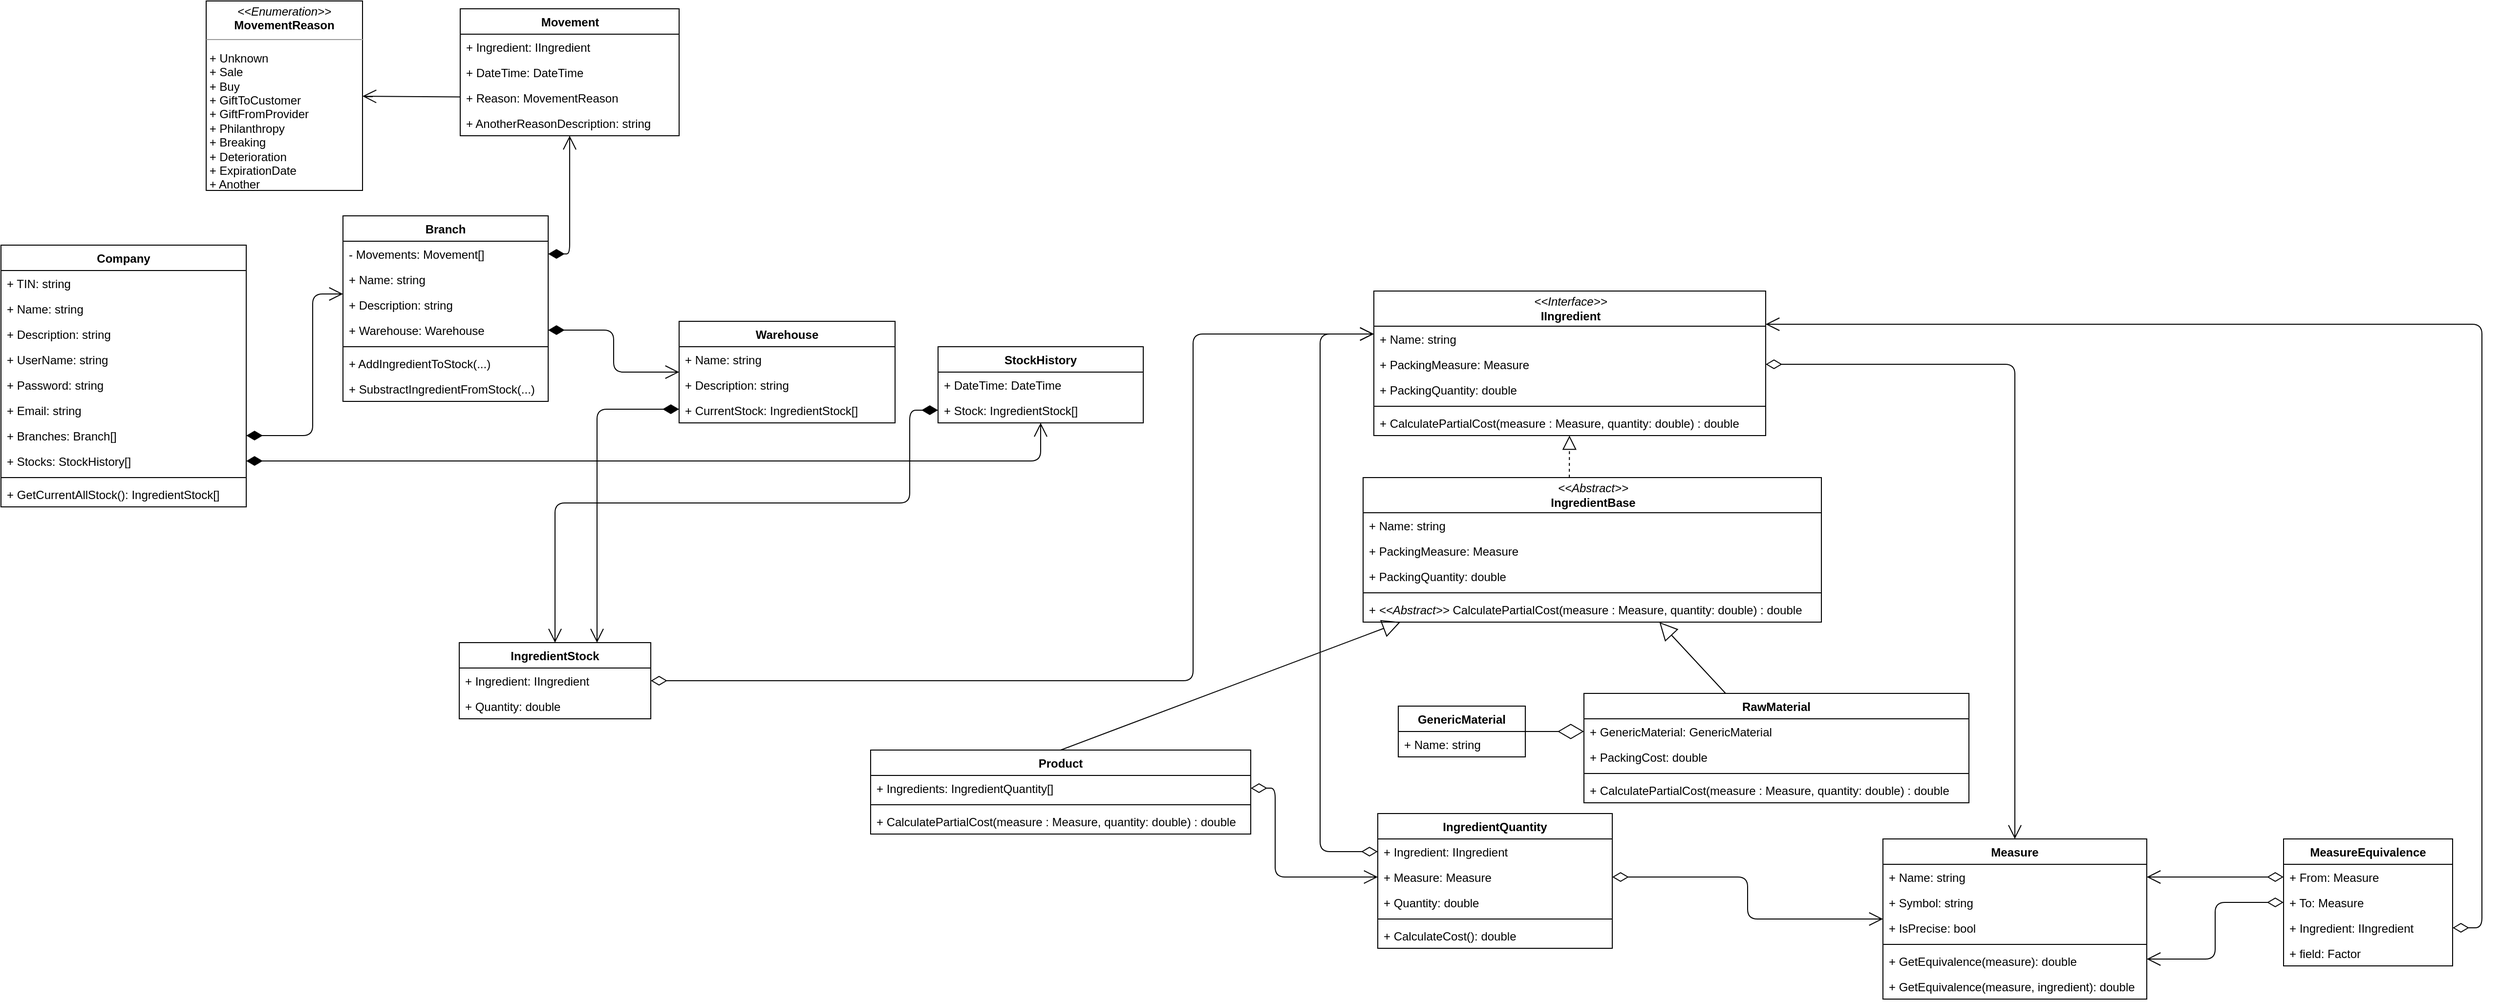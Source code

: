 <mxfile version="13.7.9" type="device" pages="2"><diagram id="3c6edbe4-1c3d-5580-fc32-0f07cc111b28" name="Classes"><mxGraphModel dx="1108" dy="544" grid="1" gridSize="10" guides="1" tooltips="1" connect="1" arrows="1" fold="1" page="1" pageScale="1" pageWidth="20000" pageHeight="20000" background="#ffffff" math="0" shadow="0"><root><mxCell id="0"/><mxCell id="1" parent="0"/><mxCell id="2" value="Product" style="swimlane;fontStyle=1;align=center;verticalAlign=top;childLayout=stackLayout;horizontal=1;startSize=26;horizontalStack=0;resizeParent=1;resizeParentMax=0;resizeLast=0;collapsible=1;marginBottom=0;swimlaneFillColor=#ffffff;glass=0;" parent="1" vertex="1"><mxGeometry x="1310" y="827" width="389" height="86" as="geometry"/></mxCell><mxCell id="72" value="+ Ingredients: IngredientQuantity[]" style="text;strokeColor=none;fillColor=none;align=left;verticalAlign=top;spacingLeft=4;spacingRight=4;overflow=hidden;rotatable=0;points=[[0,0.5],[1,0.5]];portConstraint=eastwest;" parent="2" vertex="1"><mxGeometry y="26" width="389" height="26" as="geometry"/></mxCell><mxCell id="1FqKEy60688IrBD5HlnF-192" value="" style="line;strokeWidth=1;fillColor=none;align=left;verticalAlign=middle;spacingTop=-1;spacingLeft=3;spacingRight=3;rotatable=0;labelPosition=right;points=[];portConstraint=eastwest;labelBackgroundColor=none;" vertex="1" parent="2"><mxGeometry y="52" width="389" height="8" as="geometry"/></mxCell><mxCell id="192" value="+ CalculatePartialCost(measure : Measure, quantity: double) : double" style="text;strokeColor=none;fillColor=none;align=left;verticalAlign=top;spacingLeft=4;spacingRight=4;overflow=hidden;rotatable=0;points=[[0,0.5],[1,0.5]];portConstraint=eastwest;" parent="2" vertex="1"><mxGeometry y="60" width="389" height="26" as="geometry"/></mxCell><mxCell id="6" value="RawMaterial" style="swimlane;fontStyle=1;childLayout=stackLayout;horizontal=1;startSize=26;fillColor=none;horizontalStack=0;resizeParent=1;resizeParentMax=0;resizeLast=0;collapsible=1;marginBottom=0;swimlaneFillColor=#ffffff;glass=0;" parent="1" vertex="1"><mxGeometry x="2040" y="769" width="394" height="112" as="geometry"/></mxCell><mxCell id="10" value="+ GenericMaterial: GenericMaterial" style="text;strokeColor=none;fillColor=none;align=left;verticalAlign=top;spacingLeft=4;spacingRight=4;overflow=hidden;rotatable=0;points=[[0,0.5],[1,0.5]];portConstraint=eastwest;" parent="6" vertex="1"><mxGeometry y="26" width="394" height="26" as="geometry"/></mxCell><mxCell id="A85tKGhZceaPVqO4_6o1-198" value="+ PackingCost: double" style="text;strokeColor=none;fillColor=none;align=left;verticalAlign=top;spacingLeft=4;spacingRight=4;overflow=hidden;rotatable=0;points=[[0,0.5],[1,0.5]];portConstraint=eastwest;" parent="6" vertex="1"><mxGeometry y="52" width="394" height="26" as="geometry"/></mxCell><mxCell id="A85tKGhZceaPVqO4_6o1-195" value="" style="line;strokeWidth=1;fillColor=none;align=left;verticalAlign=middle;spacingTop=-1;spacingLeft=3;spacingRight=3;rotatable=0;labelPosition=right;points=[];portConstraint=eastwest;" parent="6" vertex="1"><mxGeometry y="78" width="394" height="8" as="geometry"/></mxCell><mxCell id="191" value="+ CalculatePartialCost(measure : Measure, quantity: double) : double" style="text;strokeColor=none;fillColor=none;align=left;verticalAlign=top;spacingLeft=4;spacingRight=4;overflow=hidden;rotatable=0;points=[[0,0.5],[1,0.5]];portConstraint=eastwest;" parent="6" vertex="1"><mxGeometry y="86" width="394" height="26" as="geometry"/></mxCell><mxCell id="11" value="Measure" style="swimlane;fontStyle=1;childLayout=stackLayout;horizontal=1;startSize=26;fillColor=none;horizontalStack=0;resizeParent=1;resizeParentMax=0;resizeLast=0;collapsible=1;marginBottom=0;swimlaneFillColor=#ffffff;glass=0;" parent="1" vertex="1"><mxGeometry x="2346" y="918" width="270" height="164" as="geometry"/></mxCell><mxCell id="12" value="+ Name: string" style="text;strokeColor=none;fillColor=none;align=left;verticalAlign=top;spacingLeft=4;spacingRight=4;overflow=hidden;rotatable=0;points=[[0,0.5],[1,0.5]];portConstraint=eastwest;" parent="11" vertex="1"><mxGeometry y="26" width="270" height="26" as="geometry"/></mxCell><mxCell id="171" value="+ Symbol: string" style="text;strokeColor=none;fillColor=none;align=left;verticalAlign=top;spacingLeft=4;spacingRight=4;overflow=hidden;rotatable=0;points=[[0,0.5],[1,0.5]];portConstraint=eastwest;" parent="11" vertex="1"><mxGeometry y="52" width="270" height="26" as="geometry"/></mxCell><mxCell id="21" value="+ IsPrecise: bool" style="text;strokeColor=none;fillColor=none;align=left;verticalAlign=top;spacingLeft=4;spacingRight=4;overflow=hidden;rotatable=0;points=[[0,0.5],[1,0.5]];portConstraint=eastwest;" parent="11" vertex="1"><mxGeometry y="78" width="270" height="26" as="geometry"/></mxCell><mxCell id="183" value="" style="line;strokeWidth=1;fillColor=none;align=left;verticalAlign=middle;spacingTop=-1;spacingLeft=3;spacingRight=3;rotatable=0;labelPosition=right;points=[];portConstraint=eastwest;html=1;" parent="11" vertex="1"><mxGeometry y="104" width="270" height="8" as="geometry"/></mxCell><mxCell id="184" value="+ GetEquivalence(measure): double" style="text;strokeColor=none;fillColor=none;align=left;verticalAlign=top;spacingLeft=4;spacingRight=4;overflow=hidden;rotatable=0;points=[[0,0.5],[1,0.5]];portConstraint=eastwest;html=1;" parent="11" vertex="1"><mxGeometry y="112" width="270" height="26" as="geometry"/></mxCell><mxCell id="185" value="+ GetEquivalence(measure, ingredient): double" style="text;strokeColor=none;fillColor=none;align=left;verticalAlign=top;spacingLeft=4;spacingRight=4;overflow=hidden;rotatable=0;points=[[0,0.5],[1,0.5]];portConstraint=eastwest;html=1;" parent="11" vertex="1"><mxGeometry y="138" width="270" height="26" as="geometry"/></mxCell><mxCell id="15" value="MeasureEquivalence" style="swimlane;fontStyle=1;childLayout=stackLayout;horizontal=1;startSize=26;fillColor=none;horizontalStack=0;resizeParent=1;resizeParentMax=0;resizeLast=0;collapsible=1;marginBottom=0;swimlaneFillColor=#ffffff;glass=0;" parent="1" vertex="1"><mxGeometry x="2756" y="918" width="173" height="130" as="geometry"/></mxCell><mxCell id="16" value="+ From: Measure" style="text;strokeColor=none;fillColor=none;align=left;verticalAlign=top;spacingLeft=4;spacingRight=4;overflow=hidden;rotatable=0;points=[[0,0.5],[1,0.5]];portConstraint=eastwest;" parent="15" vertex="1"><mxGeometry y="26" width="173" height="26" as="geometry"/></mxCell><mxCell id="17" value="+ To: Measure" style="text;strokeColor=none;fillColor=none;align=left;verticalAlign=top;spacingLeft=4;spacingRight=4;overflow=hidden;rotatable=0;points=[[0,0.5],[1,0.5]];portConstraint=eastwest;" parent="15" vertex="1"><mxGeometry y="52" width="173" height="26" as="geometry"/></mxCell><mxCell id="73" value="+ Ingredient: IIngredient" style="text;strokeColor=none;fillColor=none;align=left;verticalAlign=top;spacingLeft=4;spacingRight=4;overflow=hidden;rotatable=0;points=[[0,0.5],[1,0.5]];portConstraint=eastwest;" parent="15" vertex="1"><mxGeometry y="78" width="173" height="26" as="geometry"/></mxCell><mxCell id="18" value="+ field: Factor" style="text;strokeColor=none;fillColor=none;align=left;verticalAlign=top;spacingLeft=4;spacingRight=4;overflow=hidden;rotatable=0;points=[[0,0.5],[1,0.5]];portConstraint=eastwest;" parent="15" vertex="1"><mxGeometry y="104" width="173" height="26" as="geometry"/></mxCell><mxCell id="19" value="" style="endArrow=open;html=1;endSize=12;startArrow=diamondThin;startSize=14;startFill=0;edgeStyle=orthogonalEdgeStyle;align=left;verticalAlign=bottom;entryX=1;entryY=0.5;" parent="1" source="16" target="12" edge="1"><mxGeometry x="-1" y="3" relative="1" as="geometry"><mxPoint x="1926" y="1037" as="sourcePoint"/><mxPoint x="2026" y="948" as="targetPoint"/></mxGeometry></mxCell><mxCell id="20" value="" style="endArrow=open;html=1;endSize=12;startArrow=diamondThin;startSize=14;startFill=0;edgeStyle=orthogonalEdgeStyle;align=left;verticalAlign=bottom;exitX=0;exitY=0.5;entryX=1;entryY=0.75;" parent="1" source="17" target="11" edge="1"><mxGeometry x="-1" y="3" relative="1" as="geometry"><mxPoint x="2306" y="919" as="sourcePoint"/><mxPoint x="2096" y="935" as="targetPoint"/></mxGeometry></mxCell><mxCell id="25" value="" style="endArrow=open;html=1;endSize=12;startArrow=diamondThin;startSize=14;startFill=0;edgeStyle=orthogonalEdgeStyle;align=left;verticalAlign=bottom;exitX=1;exitY=0.5;" parent="1" source="41" target="11" edge="1"><mxGeometry x="-1" y="3" relative="1" as="geometry"><mxPoint x="1726" y="947" as="sourcePoint"/><mxPoint x="2021" y="807" as="targetPoint"/></mxGeometry></mxCell><mxCell id="42" value="" style="endArrow=open;html=1;endSize=12;startArrow=diamondThin;startSize=14;startFill=0;edgeStyle=orthogonalEdgeStyle;entryX=0;entryY=0.5;" parent="1" source="72" target="48" edge="1"><mxGeometry relative="1" as="geometry"><mxPoint x="1496" y="1009" as="sourcePoint"/><mxPoint x="1656" y="1009" as="targetPoint"/><Array as="points"><mxPoint x="1724" y="866"/><mxPoint x="1724" y="957"/></Array></mxGeometry></mxCell><mxCell id="43" value="" style="resizable=0;html=1;align=left;verticalAlign=top;labelBackgroundColor=#ffffff;fontSize=10;" parent="42" connectable="0" vertex="1"><mxGeometry x="-1" relative="1" as="geometry"/></mxCell><mxCell id="44" value="" style="resizable=0;html=1;align=right;verticalAlign=top;labelBackgroundColor=#ffffff;fontSize=10;" parent="42" connectable="0" vertex="1"><mxGeometry x="1" relative="1" as="geometry"/></mxCell><mxCell id="45" value="IngredientQuantity" style="swimlane;fontStyle=1;childLayout=stackLayout;horizontal=1;startSize=26;fillColor=none;horizontalStack=0;resizeParent=1;resizeParentMax=0;resizeLast=0;collapsible=1;marginBottom=0;swimlaneFillColor=#ffffff;glass=0;" parent="1" vertex="1"><mxGeometry x="1829" y="892" width="240" height="138" as="geometry"/></mxCell><mxCell id="47" value="+ Ingredient: IIngredient" style="text;strokeColor=none;fillColor=none;align=left;verticalAlign=top;spacingLeft=4;spacingRight=4;overflow=hidden;rotatable=0;points=[[0,0.5],[1,0.5]];portConstraint=eastwest;" parent="45" vertex="1"><mxGeometry y="26" width="240" height="26" as="geometry"/></mxCell><mxCell id="48" value="+ Measure: Measure" style="text;strokeColor=none;fillColor=none;align=left;verticalAlign=top;spacingLeft=4;spacingRight=4;overflow=hidden;rotatable=0;points=[[0,0.5],[1,0.5]];portConstraint=eastwest;" parent="45" vertex="1"><mxGeometry y="52" width="240" height="26" as="geometry"/></mxCell><mxCell id="49" value="+ Quantity: double" style="text;strokeColor=none;fillColor=none;align=left;verticalAlign=top;spacingLeft=4;spacingRight=4;overflow=hidden;rotatable=0;points=[[0,0.5],[1,0.5]];portConstraint=eastwest;" parent="45" vertex="1"><mxGeometry y="78" width="240" height="26" as="geometry"/></mxCell><mxCell id="186" value="" style="line;strokeWidth=1;fillColor=none;align=left;verticalAlign=middle;spacingTop=-1;spacingLeft=3;spacingRight=3;rotatable=0;labelPosition=right;points=[];portConstraint=eastwest;html=1;" parent="45" vertex="1"><mxGeometry y="104" width="240" height="8" as="geometry"/></mxCell><mxCell id="187" value="+ CalculateCost(): double" style="text;strokeColor=none;fillColor=none;align=left;verticalAlign=top;spacingLeft=4;spacingRight=4;overflow=hidden;rotatable=0;points=[[0,0.5],[1,0.5]];portConstraint=eastwest;html=1;" parent="45" vertex="1"><mxGeometry y="112" width="240" height="26" as="geometry"/></mxCell><mxCell id="50" value="" style="endArrow=open;html=1;endSize=12;startArrow=diamondThin;startSize=14;startFill=0;edgeStyle=orthogonalEdgeStyle;align=left;verticalAlign=bottom;exitX=1;exitY=0.5;" parent="1" source="48" target="11" edge="1"><mxGeometry x="-1" y="3" relative="1" as="geometry"><mxPoint x="1646" y="1079" as="sourcePoint"/><mxPoint x="1806" y="1079" as="targetPoint"/></mxGeometry></mxCell><mxCell id="51" value="" style="endArrow=open;html=1;endSize=12;startArrow=diamondThin;startSize=14;startFill=0;edgeStyle=orthogonalEdgeStyle;align=left;verticalAlign=bottom;" parent="1" source="47" target="175" edge="1"><mxGeometry x="-1" y="3" relative="1" as="geometry"><mxPoint x="1821" y="931" as="sourcePoint"/><mxPoint x="1729" y="389" as="targetPoint"/><Array as="points"><mxPoint x="1770" y="931"/><mxPoint x="1770" y="401"/></Array></mxGeometry></mxCell><mxCell id="62" value="IngredientStock" style="swimlane;fontStyle=1;align=center;verticalAlign=top;childLayout=stackLayout;horizontal=1;startSize=26;horizontalStack=0;resizeParent=1;resizeParentMax=0;resizeLast=0;collapsible=1;marginBottom=0;swimlaneFillColor=#ffffff;glass=0;" parent="1" vertex="1"><mxGeometry x="889" y="717" width="196" height="78" as="geometry"/></mxCell><mxCell id="64" value="+ Ingredient: IIngredient" style="text;strokeColor=none;fillColor=none;align=left;verticalAlign=top;spacingLeft=4;spacingRight=4;overflow=hidden;rotatable=0;points=[[0,0.5],[1,0.5]];portConstraint=eastwest;" parent="62" vertex="1"><mxGeometry y="26" width="196" height="26" as="geometry"/></mxCell><mxCell id="65" value="+ Quantity: double" style="text;strokeColor=none;fillColor=none;align=left;verticalAlign=top;spacingLeft=4;spacingRight=4;overflow=hidden;rotatable=0;points=[[0,0.5],[1,0.5]];portConstraint=eastwest;" parent="62" vertex="1"><mxGeometry y="52" width="196" height="26" as="geometry"/></mxCell><mxCell id="70" value="" style="endArrow=open;html=1;endSize=12;startArrow=diamondThin;startSize=14;startFill=0;edgeStyle=orthogonalEdgeStyle;align=left;verticalAlign=bottom;" parent="1" source="64" target="175" edge="1"><mxGeometry x="-1" y="3" relative="1" as="geometry"><mxPoint x="1079" y="760" as="sourcePoint"/><mxPoint x="1296" y="1043" as="targetPoint"/><Array as="points"><mxPoint x="1640" y="756"/><mxPoint x="1640" y="401"/></Array></mxGeometry></mxCell><mxCell id="74" value="&lt;span style=&quot;font-weight: normal&quot;&gt;&lt;i&gt;&amp;lt;&amp;lt;Abstract&amp;gt;&amp;gt;&lt;/i&gt;&lt;/span&gt;&lt;br&gt;IngredientBase" style="swimlane;fontStyle=1;childLayout=stackLayout;horizontal=1;startSize=36;fillColor=none;horizontalStack=0;resizeParent=1;resizeParentMax=0;resizeLast=0;collapsible=1;marginBottom=0;swimlaneFillColor=#ffffff;html=1;" parent="1" vertex="1"><mxGeometry x="1814" y="548" width="469" height="148" as="geometry"/></mxCell><mxCell id="75" value="+ Name: string" style="text;strokeColor=none;fillColor=none;align=left;verticalAlign=top;spacingLeft=4;spacingRight=4;overflow=hidden;rotatable=0;points=[[0,0.5],[1,0.5]];portConstraint=eastwest;" parent="74" vertex="1"><mxGeometry y="36" width="469" height="26" as="geometry"/></mxCell><mxCell id="188" value="+ PackingMeasure: Measure" style="text;strokeColor=none;fillColor=none;align=left;verticalAlign=top;spacingLeft=4;spacingRight=4;overflow=hidden;rotatable=0;points=[[0,0.5],[1,0.5]];portConstraint=eastwest;" parent="74" vertex="1"><mxGeometry y="62" width="469" height="26" as="geometry"/></mxCell><mxCell id="189" value="+ PackingQuantity: double" style="text;strokeColor=none;fillColor=none;align=left;verticalAlign=top;spacingLeft=4;spacingRight=4;overflow=hidden;rotatable=0;points=[[0,0.5],[1,0.5]];portConstraint=eastwest;" parent="74" vertex="1"><mxGeometry y="88" width="469" height="26" as="geometry"/></mxCell><mxCell id="A85tKGhZceaPVqO4_6o1-196" value="" style="line;strokeWidth=1;fillColor=none;align=left;verticalAlign=middle;spacingTop=-1;spacingLeft=3;spacingRight=3;rotatable=0;labelPosition=right;points=[];portConstraint=eastwest;" parent="74" vertex="1"><mxGeometry y="114" width="469" height="8" as="geometry"/></mxCell><mxCell id="190" value="+ &lt;i&gt;&amp;lt;&amp;lt;Abstract&amp;gt;&amp;gt;&lt;/i&gt; CalculatePartialCost(measure : Measure, quantity: double) : double" style="text;strokeColor=none;fillColor=none;align=left;verticalAlign=top;spacingLeft=4;spacingRight=4;overflow=hidden;rotatable=0;points=[[0,0.5],[1,0.5]];portConstraint=eastwest;html=1;" parent="74" vertex="1"><mxGeometry y="122" width="469" height="26" as="geometry"/></mxCell><mxCell id="79" value="" style="endArrow=block;dashed=1;endFill=0;endSize=12;html=1;exitX=0.45;exitY=0;exitPerimeter=0;" parent="1" source="74" target="175" edge="1"><mxGeometry width="160" relative="1" as="geometry"><mxPoint x="2079" y="529" as="sourcePoint"/><mxPoint x="2239" y="529" as="targetPoint"/></mxGeometry></mxCell><mxCell id="81" value="" style="endArrow=block;endSize=16;endFill=0;html=1;" parent="1" source="6" target="74" edge="1"><mxGeometry x="1" y="792" width="160" relative="1" as="geometry"><mxPoint x="1239" y="1109" as="sourcePoint"/><mxPoint x="1399" y="1109" as="targetPoint"/><mxPoint x="630" y="312" as="offset"/></mxGeometry></mxCell><mxCell id="82" value="" style="endArrow=block;endSize=16;endFill=0;html=1;exitX=0.5;exitY=0;" parent="1" source="2" target="74" edge="1"><mxGeometry x="1" y="792" width="160" relative="1" as="geometry"><mxPoint x="1536" y="789" as="sourcePoint"/><mxPoint x="1990" y="600" as="targetPoint"/><mxPoint x="630" y="312" as="offset"/></mxGeometry></mxCell><mxCell id="84" value="" style="endArrow=open;html=1;endSize=12;startArrow=diamondThin;startSize=14;startFill=0;edgeStyle=orthogonalEdgeStyle;align=left;verticalAlign=bottom;exitX=1;exitY=0.5;" parent="1" source="73" target="175" edge="1"><mxGeometry x="-1" y="3" relative="1" as="geometry"><mxPoint x="2689" y="808" as="sourcePoint"/><mxPoint x="2681" y="269" as="targetPoint"/><Array as="points"><mxPoint x="2959" y="1009"/><mxPoint x="2959" y="391"/></Array></mxGeometry></mxCell><mxCell id="87" value="Warehouse" style="swimlane;fontStyle=1;childLayout=stackLayout;horizontal=1;startSize=26;fillColor=none;horizontalStack=0;resizeParent=1;resizeParentMax=0;resizeLast=0;collapsible=1;marginBottom=0;swimlaneFillColor=#ffffff;" parent="1" vertex="1"><mxGeometry x="1114" y="388" width="221" height="104" as="geometry"/></mxCell><mxCell id="88" value="+ Name: string" style="text;strokeColor=none;fillColor=none;align=left;verticalAlign=top;spacingLeft=4;spacingRight=4;overflow=hidden;rotatable=0;points=[[0,0.5],[1,0.5]];portConstraint=eastwest;" parent="87" vertex="1"><mxGeometry y="26" width="221" height="26" as="geometry"/></mxCell><mxCell id="97" value="+ Description: string" style="text;strokeColor=none;fillColor=none;align=left;verticalAlign=top;spacingLeft=4;spacingRight=4;overflow=hidden;rotatable=0;points=[[0,0.5],[1,0.5]];portConstraint=eastwest;" parent="87" vertex="1"><mxGeometry y="52" width="221" height="26" as="geometry"/></mxCell><mxCell id="129" value="+ CurrentStock: IngredientStock[]" style="text;strokeColor=none;fillColor=none;align=left;verticalAlign=top;spacingLeft=4;spacingRight=4;overflow=hidden;rotatable=0;points=[[0,0.5],[1,0.5]];portConstraint=eastwest;" parent="87" vertex="1"><mxGeometry y="78" width="221" height="26" as="geometry"/></mxCell><mxCell id="91" value="Company" style="swimlane;fontStyle=1;childLayout=stackLayout;horizontal=1;startSize=26;fillColor=none;horizontalStack=0;resizeParent=1;resizeParentMax=0;resizeLast=0;collapsible=1;marginBottom=0;swimlaneFillColor=#ffffff;" parent="1" vertex="1"><mxGeometry x="420" y="310" width="251" height="268" as="geometry"/></mxCell><mxCell id="92" value="+ TIN: string" style="text;strokeColor=none;fillColor=none;align=left;verticalAlign=top;spacingLeft=4;spacingRight=4;overflow=hidden;rotatable=0;points=[[0,0.5],[1,0.5]];portConstraint=eastwest;" parent="91" vertex="1"><mxGeometry y="26" width="251" height="26" as="geometry"/></mxCell><mxCell id="102" value="+ Name: string" style="text;strokeColor=none;fillColor=none;align=left;verticalAlign=top;spacingLeft=4;spacingRight=4;overflow=hidden;rotatable=0;points=[[0,0.5],[1,0.5]];portConstraint=eastwest;" parent="91" vertex="1"><mxGeometry y="52" width="251" height="26" as="geometry"/></mxCell><mxCell id="96" value="+ Description: string" style="text;strokeColor=none;fillColor=none;align=left;verticalAlign=top;spacingLeft=4;spacingRight=4;overflow=hidden;rotatable=0;points=[[0,0.5],[1,0.5]];portConstraint=eastwest;" parent="91" vertex="1"><mxGeometry y="78" width="251" height="26" as="geometry"/></mxCell><mxCell id="109" value="+ UserName: string" style="text;strokeColor=none;fillColor=none;align=left;verticalAlign=top;spacingLeft=4;spacingRight=4;overflow=hidden;rotatable=0;points=[[0,0.5],[1,0.5]];portConstraint=eastwest;" parent="91" vertex="1"><mxGeometry y="104" width="251" height="26" as="geometry"/></mxCell><mxCell id="105" value="+ Password: string" style="text;strokeColor=none;fillColor=none;align=left;verticalAlign=top;spacingLeft=4;spacingRight=4;overflow=hidden;rotatable=0;points=[[0,0.5],[1,0.5]];portConstraint=eastwest;" parent="91" vertex="1"><mxGeometry y="130" width="251" height="26" as="geometry"/></mxCell><mxCell id="103" value="+ Email: string" style="text;strokeColor=none;fillColor=none;align=left;verticalAlign=top;spacingLeft=4;spacingRight=4;overflow=hidden;rotatable=0;points=[[0,0.5],[1,0.5]];portConstraint=eastwest;" parent="91" vertex="1"><mxGeometry y="156" width="251" height="26" as="geometry"/></mxCell><mxCell id="95" value="+ Branches: Branch[]" style="text;strokeColor=none;fillColor=none;align=left;verticalAlign=top;spacingLeft=4;spacingRight=4;overflow=hidden;rotatable=0;points=[[0,0.5],[1,0.5]];portConstraint=eastwest;" parent="91" vertex="1"><mxGeometry y="182" width="251" height="26" as="geometry"/></mxCell><mxCell id="99" value="+ Stocks: StockHistory[]" style="text;strokeColor=none;fillColor=none;align=left;verticalAlign=top;spacingLeft=4;spacingRight=4;overflow=hidden;rotatable=0;points=[[0,0.5],[1,0.5]];portConstraint=eastwest;" parent="91" vertex="1"><mxGeometry y="208" width="251" height="26" as="geometry"/></mxCell><mxCell id="159" value="" style="line;strokeWidth=1;fillColor=none;align=left;verticalAlign=middle;spacingTop=-1;spacingLeft=3;spacingRight=3;rotatable=0;labelPosition=right;points=[];portConstraint=eastwest;html=1;" parent="91" vertex="1"><mxGeometry y="234" width="251" height="8" as="geometry"/></mxCell><mxCell id="157" value="+ GetCurrentAllStock(): IngredientStock[]" style="text;strokeColor=none;fillColor=none;align=left;verticalAlign=top;spacingLeft=4;spacingRight=4;overflow=hidden;rotatable=0;points=[[0,0.5],[1,0.5]];portConstraint=eastwest;" parent="91" vertex="1"><mxGeometry y="242" width="251" height="26" as="geometry"/></mxCell><mxCell id="98" value="" style="endArrow=open;html=1;endSize=12;startArrow=diamondThin;startSize=14;startFill=1;edgeStyle=orthogonalEdgeStyle;align=right;verticalAlign=middle;spacingRight=0;spacingTop=0;labelPosition=left;verticalLabelPosition=middle;" parent="1" source="153" target="87" edge="1"><mxGeometry x="-0.554" y="12" relative="1" as="geometry"><mxPoint x="1329" y="459" as="sourcePoint"/><mxPoint x="1439" y="609" as="targetPoint"/><mxPoint as="offset"/></mxGeometry></mxCell><mxCell id="100" value="" style="endArrow=open;html=1;endSize=12;startArrow=diamondThin;startSize=14;startFill=1;edgeStyle=orthogonalEdgeStyle;align=right;verticalAlign=bottom;labelPosition=left;verticalLabelPosition=middle;" parent="1" source="99" target="110" edge="1"><mxGeometry x="-0.911" y="-8" relative="1" as="geometry"><mxPoint x="1349" y="709" as="sourcePoint"/><mxPoint x="909" y="584" as="targetPoint"/><mxPoint as="offset"/></mxGeometry></mxCell><mxCell id="110" value="StockHistory" style="swimlane;fontStyle=1;childLayout=stackLayout;horizontal=1;startSize=26;fillColor=none;horizontalStack=0;resizeParent=1;resizeParentMax=0;resizeLast=0;collapsible=1;marginBottom=0;swimlaneFillColor=#ffffff;" parent="1" vertex="1"><mxGeometry x="1379" y="414" width="210" height="78" as="geometry"/></mxCell><mxCell id="85" value="+ DateTime: DateTime" style="text;strokeColor=none;fillColor=none;align=left;verticalAlign=top;spacingLeft=4;spacingRight=4;overflow=hidden;rotatable=0;points=[[0,0.5],[1,0.5]];portConstraint=eastwest;" parent="110" vertex="1"><mxGeometry y="26" width="210" height="26" as="geometry"/></mxCell><mxCell id="113" value="+ Stock: IngredientStock[]" style="text;strokeColor=none;fillColor=none;align=left;verticalAlign=top;spacingLeft=4;spacingRight=4;overflow=hidden;rotatable=0;points=[[0,0.5],[1,0.5]];portConstraint=eastwest;" parent="110" vertex="1"><mxGeometry y="52" width="210" height="26" as="geometry"/></mxCell><mxCell id="114" value="&lt;div&gt;&lt;br&gt;&lt;/div&gt;&lt;div&gt;&lt;br&gt;&lt;/div&gt;" style="endArrow=open;html=1;endSize=12;startArrow=diamondThin;startSize=14;startFill=1;edgeStyle=orthogonalEdgeStyle;align=right;verticalAlign=bottom;labelPosition=left;verticalLabelPosition=middle;exitX=0;exitY=0.5;" parent="1" source="113" target="62" edge="1"><mxGeometry x="-0.774" y="30" relative="1" as="geometry"><mxPoint x="1364" y="773.81" as="sourcePoint"/><mxPoint x="1299.095" y="821" as="targetPoint"/><Array as="points"><mxPoint x="1350" y="479"/><mxPoint x="1350" y="574"/><mxPoint x="987" y="574"/></Array><mxPoint as="offset"/></mxGeometry></mxCell><mxCell id="123" value="Branch" style="swimlane;fontStyle=1;childLayout=stackLayout;horizontal=1;startSize=26;fillColor=none;horizontalStack=0;resizeParent=1;resizeParentMax=0;resizeLast=0;collapsible=1;marginBottom=0;swimlaneFillColor=#ffffff;" parent="1" vertex="1"><mxGeometry x="770" y="280" width="210" height="190" as="geometry"/></mxCell><mxCell id="127" value="- Movements: Movement[]" style="text;strokeColor=none;fillColor=none;align=left;verticalAlign=top;spacingLeft=4;spacingRight=4;overflow=hidden;rotatable=0;points=[[0,0.5],[1,0.5]];portConstraint=eastwest;" parent="123" vertex="1"><mxGeometry y="26" width="210" height="26" as="geometry"/></mxCell><mxCell id="124" value="+ Name: string" style="text;strokeColor=none;fillColor=none;align=left;verticalAlign=top;spacingLeft=4;spacingRight=4;overflow=hidden;rotatable=0;points=[[0,0.5],[1,0.5]];portConstraint=eastwest;" parent="123" vertex="1"><mxGeometry y="52" width="210" height="26" as="geometry"/></mxCell><mxCell id="125" value="+ Description: string" style="text;strokeColor=none;fillColor=none;align=left;verticalAlign=top;spacingLeft=4;spacingRight=4;overflow=hidden;rotatable=0;points=[[0,0.5],[1,0.5]];portConstraint=eastwest;" parent="123" vertex="1"><mxGeometry y="78" width="210" height="26" as="geometry"/></mxCell><mxCell id="153" value="+ Warehouse: Warehouse" style="text;strokeColor=none;fillColor=none;align=left;verticalAlign=top;spacingLeft=4;spacingRight=4;overflow=hidden;rotatable=0;points=[[0,0.5],[1,0.5]];portConstraint=eastwest;" parent="123" vertex="1"><mxGeometry y="104" width="210" height="26" as="geometry"/></mxCell><mxCell id="161" value="" style="line;strokeWidth=1;fillColor=none;align=left;verticalAlign=middle;spacingTop=-1;spacingLeft=3;spacingRight=3;rotatable=0;labelPosition=right;points=[];portConstraint=eastwest;html=1;" parent="123" vertex="1"><mxGeometry y="130" width="210" height="8" as="geometry"/></mxCell><mxCell id="169" value="+ AddIngredientToStock(...)" style="text;strokeColor=none;fillColor=none;align=left;verticalAlign=top;spacingLeft=4;spacingRight=4;overflow=hidden;rotatable=0;points=[[0,0.5],[1,0.5]];portConstraint=eastwest;html=1;" parent="123" vertex="1"><mxGeometry y="138" width="210" height="26" as="geometry"/></mxCell><mxCell id="170" value="+ SubstractIngredientFromStock(...)" style="text;strokeColor=none;fillColor=none;align=left;verticalAlign=top;spacingLeft=4;spacingRight=4;overflow=hidden;rotatable=0;points=[[0,0.5],[1,0.5]];portConstraint=eastwest;html=1;" parent="123" vertex="1"><mxGeometry y="164" width="210" height="26" as="geometry"/></mxCell><mxCell id="128" value="" style="endArrow=open;html=1;endSize=12;startArrow=diamondThin;startSize=14;startFill=1;edgeStyle=orthogonalEdgeStyle;align=right;verticalAlign=middle;spacingRight=0;spacingTop=0;labelPosition=left;verticalLabelPosition=middle;" parent="1" source="95" target="123" edge="1"><mxGeometry x="-0.554" y="12" relative="1" as="geometry"><mxPoint x="659" y="572.286" as="sourcePoint"/><mxPoint x="759" y="535.143" as="targetPoint"/><mxPoint as="offset"/><Array as="points"><mxPoint x="739" y="505"/><mxPoint x="739" y="360"/></Array></mxGeometry></mxCell><mxCell id="130" value="" style="endArrow=open;html=1;endSize=12;startArrow=diamondThin;startSize=14;startFill=1;edgeStyle=orthogonalEdgeStyle;align=right;verticalAlign=middle;spacingRight=0;spacingTop=0;labelPosition=left;verticalLabelPosition=middle;" parent="1" source="129" target="62" edge="1"><mxGeometry x="-0.554" y="12" relative="1" as="geometry"><mxPoint x="959" y="488" as="sourcePoint"/><mxPoint x="1049" y="449" as="targetPoint"/><mxPoint as="offset"/><Array as="points"><mxPoint x="1030" y="478"/></Array></mxGeometry></mxCell><mxCell id="145" value="Movement" style="swimlane;fontStyle=1;align=center;verticalAlign=top;childLayout=stackLayout;horizontal=1;startSize=26;horizontalStack=0;resizeParent=1;resizeParentMax=0;resizeLast=0;collapsible=1;marginBottom=0;swimlaneFillColor=#ffffff;html=1;" parent="1" vertex="1"><mxGeometry x="890" y="68" width="224" height="130" as="geometry"/></mxCell><mxCell id="146" value="+ Ingredient: IIngredient" style="text;strokeColor=none;fillColor=none;align=left;verticalAlign=top;spacingLeft=4;spacingRight=4;overflow=hidden;rotatable=0;points=[[0,0.5],[1,0.5]];portConstraint=eastwest;" parent="145" vertex="1"><mxGeometry y="26" width="224" height="26" as="geometry"/></mxCell><mxCell id="149" value="+ DateTime: DateTime" style="text;strokeColor=none;fillColor=none;align=left;verticalAlign=top;spacingLeft=4;spacingRight=4;overflow=hidden;rotatable=0;points=[[0,0.5],[1,0.5]];portConstraint=eastwest;" parent="145" vertex="1"><mxGeometry y="52" width="224" height="26" as="geometry"/></mxCell><mxCell id="150" value="+ Reason: MovementReason" style="text;strokeColor=none;fillColor=none;align=left;verticalAlign=top;spacingLeft=4;spacingRight=4;overflow=hidden;rotatable=0;points=[[0,0.5],[1,0.5]];portConstraint=eastwest;" parent="145" vertex="1"><mxGeometry y="78" width="224" height="26" as="geometry"/></mxCell><mxCell id="155" value="+ AnotherReasonDescription: string" style="text;strokeColor=none;fillColor=none;align=left;verticalAlign=top;spacingLeft=4;spacingRight=4;overflow=hidden;rotatable=0;points=[[0,0.5],[1,0.5]];portConstraint=eastwest;" parent="145" vertex="1"><mxGeometry y="104" width="224" height="26" as="geometry"/></mxCell><mxCell id="151" value="&lt;p style=&quot;margin: 0px ; margin-top: 4px ; text-align: center&quot;&gt;&lt;i&gt;&amp;lt;&amp;lt;Enumeration&amp;gt;&amp;gt;&lt;/i&gt;&lt;br&gt;&lt;b&gt;MovementReason&lt;/b&gt;&lt;/p&gt;&lt;hr size=&quot;1&quot;&gt;&lt;p&gt;&amp;nbsp;+ Unknown&lt;br&gt;&lt;span&gt;&amp;nbsp;+ Sale&lt;br&gt;&lt;/span&gt;&lt;span&gt;&amp;nbsp;+ Buy&lt;br&gt;&lt;/span&gt;&lt;span&gt;&amp;nbsp;+ GiftToCustomer&lt;br&gt;&lt;/span&gt;&lt;span&gt;&amp;nbsp;+ GiftFromProvider&lt;br&gt;&lt;/span&gt;&lt;span&gt;&amp;nbsp;+ Philanthropy&lt;br&gt;&lt;/span&gt;&lt;span&gt;&amp;nbsp;+ Breaking&lt;br&gt;&lt;/span&gt;&lt;span&gt;&amp;nbsp;+ Deterioration&lt;br&gt;&lt;/span&gt;&lt;span&gt;&amp;nbsp;+ ExpirationDate&lt;br&gt;&lt;/span&gt;&lt;span&gt;&amp;nbsp;+ Another&lt;/span&gt;&lt;/p&gt;" style="verticalAlign=top;align=left;overflow=fill;fontSize=12;fontFamily=Helvetica;html=1;" parent="1" vertex="1"><mxGeometry x="630" y="60" width="160" height="194" as="geometry"/></mxCell><mxCell id="152" value="" style="endArrow=open;endFill=1;endSize=12;html=1;align=left;" parent="1" source="150" target="151" edge="1"><mxGeometry width="160" relative="1" as="geometry"><mxPoint x="960" y="220" as="sourcePoint"/><mxPoint x="1014" y="310" as="targetPoint"/></mxGeometry></mxCell><mxCell id="154" value="" style="endArrow=open;html=1;endSize=12;startArrow=diamondThin;startSize=14;startFill=1;edgeStyle=orthogonalEdgeStyle;align=right;verticalAlign=middle;spacingRight=0;spacingTop=0;labelPosition=left;verticalLabelPosition=middle;" parent="1" source="127" target="145" edge="1"><mxGeometry x="-0.554" y="12" relative="1" as="geometry"><mxPoint x="959" y="513.667" as="sourcePoint"/><mxPoint x="1049" y="448.667" as="targetPoint"/><mxPoint as="offset"/></mxGeometry></mxCell><mxCell id="175" value="&lt;span style=&quot;font-weight: normal&quot;&gt;&lt;i&gt;&amp;lt;&amp;lt;Interface&amp;gt;&amp;gt;&lt;/i&gt;&lt;/span&gt;&lt;br&gt;IIngredient" style="swimlane;fontStyle=1;childLayout=stackLayout;horizontal=1;startSize=36;fillColor=none;horizontalStack=0;resizeParent=1;resizeParentMax=0;resizeLast=0;collapsible=1;marginBottom=0;swimlaneFillColor=#ffffff;html=1;" parent="1" vertex="1"><mxGeometry x="1825" y="357" width="401" height="148" as="geometry"/></mxCell><mxCell id="176" value="+ Name: string" style="text;strokeColor=none;fillColor=none;align=left;verticalAlign=top;spacingLeft=4;spacingRight=4;overflow=hidden;rotatable=0;points=[[0,0.5],[1,0.5]];portConstraint=eastwest;" parent="175" vertex="1"><mxGeometry y="36" width="401" height="26" as="geometry"/></mxCell><mxCell id="41" value="+ PackingMeasure: Measure" style="text;strokeColor=none;fillColor=none;align=left;verticalAlign=top;spacingLeft=4;spacingRight=4;overflow=hidden;rotatable=0;points=[[0,0.5],[1,0.5]];portConstraint=eastwest;" parent="175" vertex="1"><mxGeometry y="62" width="401" height="26" as="geometry"/></mxCell><mxCell id="35" value="+ PackingQuantity: double" style="text;strokeColor=none;fillColor=none;align=left;verticalAlign=top;spacingLeft=4;spacingRight=4;overflow=hidden;rotatable=0;points=[[0,0.5],[1,0.5]];portConstraint=eastwest;" parent="175" vertex="1"><mxGeometry y="88" width="401" height="26" as="geometry"/></mxCell><mxCell id="A85tKGhZceaPVqO4_6o1-197" value="" style="line;strokeWidth=1;fillColor=none;align=left;verticalAlign=middle;spacingTop=-1;spacingLeft=3;spacingRight=3;rotatable=0;labelPosition=right;points=[];portConstraint=eastwest;" parent="175" vertex="1"><mxGeometry y="114" width="401" height="8" as="geometry"/></mxCell><mxCell id="180" value="+ CalculatePartialCost(measure : Measure, quantity: double) : double" style="text;strokeColor=none;fillColor=none;align=left;verticalAlign=top;spacingLeft=4;spacingRight=4;overflow=hidden;rotatable=0;points=[[0,0.5],[1,0.5]];portConstraint=eastwest;" parent="175" vertex="1"><mxGeometry y="122" width="401" height="26" as="geometry"/></mxCell><mxCell id="A85tKGhZceaPVqO4_6o1-199" value="" style="endArrow=diamondThin;endFill=0;endSize=24;html=1;" parent="1" source="A85tKGhZceaPVqO4_6o1-192" target="10" edge="1"><mxGeometry width="160" relative="1" as="geometry"><mxPoint x="1870" y="850" as="sourcePoint"/><mxPoint x="2030" y="850" as="targetPoint"/></mxGeometry></mxCell><mxCell id="A85tKGhZceaPVqO4_6o1-192" value="GenericMaterial" style="swimlane;fontStyle=1;childLayout=stackLayout;horizontal=1;startSize=26;fillColor=none;horizontalStack=0;resizeParent=1;resizeParentMax=0;resizeLast=0;collapsible=1;marginBottom=0;swimlaneFillColor=#ffffff;glass=0;" parent="1" vertex="1"><mxGeometry x="1850" y="782" width="130" height="52" as="geometry"/></mxCell><mxCell id="A85tKGhZceaPVqO4_6o1-193" value="+ Name: string" style="text;strokeColor=none;fillColor=none;align=left;verticalAlign=top;spacingLeft=4;spacingRight=4;overflow=hidden;rotatable=0;points=[[0,0.5],[1,0.5]];portConstraint=eastwest;" parent="A85tKGhZceaPVqO4_6o1-192" vertex="1"><mxGeometry y="26" width="130" height="26" as="geometry"/></mxCell></root></mxGraphModel></diagram><diagram id="-cu-e3nG_AUsyNx70ab5" name="Mockups"><mxGraphModel dx="868" dy="544" grid="1" gridSize="10" guides="1" tooltips="1" connect="1" arrows="1" fold="1" page="1" pageScale="1" pageWidth="827" pageHeight="1169" math="0" shadow="0"><root><mxCell id="f6WC-epNbG8klxQAKjOV-0"/><mxCell id="f6WC-epNbG8klxQAKjOV-1" parent="f6WC-epNbG8klxQAKjOV-0"/><mxCell id="CgJ_t6VcJf5eAEbNbyKj-5" value="" style="strokeWidth=1;shadow=0;dashed=0;align=center;html=1;shape=mxgraph.mockup.containers.browserWindow;rSize=0;strokeColor=#666666;strokeColor2=#008cff;strokeColor3=#c4c4c4;mainText=,;recursiveResize=0;fillColor=#ffffff;" vertex="1" parent="f6WC-epNbG8klxQAKjOV-1"><mxGeometry x="580" y="20" width="661" height="356" as="geometry"/></mxCell><mxCell id="_QWGowAGtAiCB_7qinfY-13" value="" style="rounded=1;fillColor=#F1F2F4;strokeColor=none;html=1;fontColor=#596780;align=left;fontSize=12;spacingLeft=10;labelBackgroundColor=none;sketch=0;" vertex="1" parent="CgJ_t6VcJf5eAEbNbyKj-5"><mxGeometry x="400" y="156" width="76" height="28" as="geometry"/></mxCell><mxCell id="_QWGowAGtAiCB_7qinfY-14" value="" style="shape=triangle;direction=south;fillColor=#596780;strokeColor=none;html=1" vertex="1" parent="_QWGowAGtAiCB_7qinfY-13"><mxGeometry x="1" y="0.5" width="12" height="6" relative="1" as="geometry"><mxPoint x="-20" y="-3" as="offset"/></mxGeometry></mxCell><mxCell id="_QWGowAGtAiCB_7qinfY-31" value="" style="rounded=1;fillColor=#F1F2F4;strokeColor=none;html=1;fontColor=#596780;align=left;fontSize=12;spacingLeft=10;labelBackgroundColor=none;sketch=0;" vertex="1" parent="CgJ_t6VcJf5eAEbNbyKj-5"><mxGeometry x="400" y="191" width="76" height="28" as="geometry"/></mxCell><mxCell id="_QWGowAGtAiCB_7qinfY-32" value="" style="shape=triangle;direction=south;fillColor=#596780;strokeColor=none;html=1" vertex="1" parent="_QWGowAGtAiCB_7qinfY-31"><mxGeometry x="1" y="0.5" width="12" height="6" relative="1" as="geometry"><mxPoint x="-20" y="-3" as="offset"/></mxGeometry></mxCell><mxCell id="_QWGowAGtAiCB_7qinfY-33" value="" style="rounded=1;fillColor=#F1F2F4;strokeColor=none;html=1;fontColor=#596780;align=left;fontSize=12;spacingLeft=10;labelBackgroundColor=none;sketch=0;" vertex="1" parent="CgJ_t6VcJf5eAEbNbyKj-5"><mxGeometry x="400" y="227" width="77" height="28" as="geometry"/></mxCell><mxCell id="_QWGowAGtAiCB_7qinfY-34" value="" style="shape=triangle;direction=south;fillColor=#596780;strokeColor=none;html=1" vertex="1" parent="_QWGowAGtAiCB_7qinfY-33"><mxGeometry x="1" y="0.5" width="12" height="6" relative="1" as="geometry"><mxPoint x="-20" y="-3" as="offset"/></mxGeometry></mxCell><mxCell id="_QWGowAGtAiCB_7qinfY-35" value="" style="rounded=1;fillColor=#F1F2F4;strokeColor=none;html=1;fontColor=#596780;align=left;fontSize=12;spacingLeft=10;labelBackgroundColor=none;sketch=0;" vertex="1" parent="CgJ_t6VcJf5eAEbNbyKj-5"><mxGeometry x="400" y="260" width="75" height="28" as="geometry"/></mxCell><mxCell id="_QWGowAGtAiCB_7qinfY-36" value="" style="shape=triangle;direction=south;fillColor=#596780;strokeColor=none;html=1" vertex="1" parent="_QWGowAGtAiCB_7qinfY-35"><mxGeometry x="1" y="0.5" width="12" height="6" relative="1" as="geometry"><mxPoint x="-20" y="-3" as="offset"/></mxGeometry></mxCell><mxCell id="_QWGowAGtAiCB_7qinfY-9" value="" style="rounded=1;fillColor=#F1F2F4;strokeColor=none;html=1;fontColor=#596780;align=left;fontSize=12;spacingLeft=10;labelBackgroundColor=none;sketch=0;" vertex="1" parent="CgJ_t6VcJf5eAEbNbyKj-5"><mxGeometry x="90" y="227" width="90" height="28" as="geometry"/></mxCell><mxCell id="_QWGowAGtAiCB_7qinfY-10" value="" style="shape=triangle;direction=south;fillColor=#596780;strokeColor=none;html=1" vertex="1" parent="_QWGowAGtAiCB_7qinfY-9"><mxGeometry x="1" y="0.5" width="12" height="6" relative="1" as="geometry"><mxPoint x="-20" y="-3" as="offset"/></mxGeometry></mxCell><mxCell id="_QWGowAGtAiCB_7qinfY-5" value="" style="rounded=1;fillColor=#F1F2F4;strokeColor=none;html=1;fontColor=#596780;align=left;fontSize=12;spacingLeft=10;labelBackgroundColor=none;sketch=0;" vertex="1" parent="CgJ_t6VcJf5eAEbNbyKj-5"><mxGeometry x="90" y="156" width="90" height="28" as="geometry"/></mxCell><mxCell id="_QWGowAGtAiCB_7qinfY-6" value="" style="shape=triangle;direction=south;fillColor=#596780;strokeColor=none;html=1" vertex="1" parent="_QWGowAGtAiCB_7qinfY-5"><mxGeometry x="1" y="0.5" width="12" height="6" relative="1" as="geometry"><mxPoint x="-20" y="-3" as="offset"/></mxGeometry></mxCell><mxCell id="_QWGowAGtAiCB_7qinfY-7" value="" style="rounded=1;fillColor=#F1F2F4;strokeColor=none;html=1;fontColor=#596780;align=left;fontSize=12;spacingLeft=10;labelBackgroundColor=none;sketch=0;" vertex="1" parent="CgJ_t6VcJf5eAEbNbyKj-5"><mxGeometry x="90" y="191" width="90" height="28" as="geometry"/></mxCell><mxCell id="_QWGowAGtAiCB_7qinfY-8" value="" style="shape=triangle;direction=south;fillColor=#596780;strokeColor=none;html=1" vertex="1" parent="_QWGowAGtAiCB_7qinfY-7"><mxGeometry x="1" y="0.5" width="12" height="6" relative="1" as="geometry"><mxPoint x="-20" y="-3" as="offset"/></mxGeometry></mxCell><mxCell id="_QWGowAGtAiCB_7qinfY-11" value="" style="rounded=1;fillColor=#F1F2F4;strokeColor=none;html=1;fontColor=#596780;align=left;fontSize=12;spacingLeft=10;labelBackgroundColor=none;sketch=0;" vertex="1" parent="CgJ_t6VcJf5eAEbNbyKj-5"><mxGeometry x="90" y="260" width="90" height="28" as="geometry"/></mxCell><mxCell id="_QWGowAGtAiCB_7qinfY-12" value="" style="shape=triangle;direction=south;fillColor=#596780;strokeColor=none;html=1" vertex="1" parent="_QWGowAGtAiCB_7qinfY-11"><mxGeometry x="1" y="0.5" width="12" height="6" relative="1" as="geometry"><mxPoint x="-20" y="-3" as="offset"/></mxGeometry></mxCell><mxCell id="_QWGowAGtAiCB_7qinfY-2" value="&lt;font style=&quot;font-size: 12px&quot;&gt;&lt;br&gt;&lt;div style=&quot;display: inline-block ; width: 642px ; height: 173px ; color: rgb(0 , 0 , 0) ; font-weight: 100 ; font-style: normal ; text-decoration: none&quot; id=&quot;b53192a87d48424e8f25337f76a985ed&quot;&gt;&lt;table style=&quot;border-collapse: collapse ; background-color: rgba(0 , 0 , 0 , 0) ; width: 641px ; height: 172px ; border: solid 1px rgba(0 , 0 , 0 , 0.33) ; border-width: 0px 1px 1px 0px&quot;&gt;&lt;thead&gt;&lt;tr style=&quot;height: 32px ; min-height: 0px&quot;&gt;&lt;th style=&quot;border: solid 1px rgba(0 , 0 , 0 , 0.33) ; border-width: 1px 0px 0px 1px ; padding: 0px ; background-color: rgba(204 , 204 , 204 , 1) ; color: rgba(0 , 0 , 0 , 1) ; text-align: left ; vertical-align: middle ; min-width: 0px ; min-height: 0px ; height: 32px ; overflow: hidden ; -moz-box-sizing: border-box ; box-sizing: border-box ; width: 72.722px&quot;&gt;&lt;div style=&quot;overflow: hidden ; min-width: 0px ; -moz-box-sizing: border-box ; box-sizing: border-box ; padding: 4px ; width: 72.722px ; line-height: 0px ; text-align: center&quot;&gt;&lt;input type=&quot;checkbox&quot; style=&quot;margin: 0px ; padding: 0px&quot;&gt;&lt;/div&gt;&lt;/th&gt;&lt;th style=&quot;border: solid 1px rgba(0 , 0 , 0 , 0.33) ; border-width: 1px 0px 0px 1px ; padding: 0px ; background-color: rgba(204 , 204 , 204 , 1) ; color: rgba(0 , 0 , 0 , 1) ; text-align: left ; vertical-align: middle ; min-width: 0px ; min-height: 0px ; height: 32px ; overflow: hidden ; -moz-box-sizing: border-box ; box-sizing: border-box ; width: 95.278px&quot;&gt;&lt;div style=&quot;overflow: hidden ; min-width: 0px ; -moz-box-sizing: border-box ; box-sizing: border-box ; padding: 4px ; width: 95.278px&quot;&gt; Generico &lt;/div&gt;&lt;/th&gt;&lt;th style=&quot;border: solid 1px rgba(0 , 0 , 0 , 0.33) ; border-width: 1px 0px 0px 1px ; padding: 0px ; background-color: rgba(204 , 204 , 204 , 1) ; color: rgba(0 , 0 , 0 , 1) ; text-align: left ; vertical-align: middle ; min-width: 0px ; min-height: 0px ; height: 32px ; overflow: hidden ; -moz-box-sizing: border-box ; box-sizing: border-box ; width: 213px&quot;&gt;&lt;div style=&quot;overflow: hidden ; min-width: 0px ; -moz-box-sizing: border-box ; box-sizing: border-box ; padding: 4px ; width: 213px&quot;&gt; Nombre  &lt;/div&gt;&lt;/th&gt;&lt;th style=&quot;border: solid 1px rgba(0 , 0 , 0 , 0.33) ; border-width: 1px 0px 0px 1px ; padding: 0px ; background-color: rgba(204 , 204 , 204 , 1) ; color: rgba(0 , 0 , 0 , 1) ; text-align: left ; vertical-align: middle ; min-width: 0px ; min-height: 0px ; height: 32px ; overflow: hidden ; -moz-box-sizing: border-box ; box-sizing: border-box ; width: 79px&quot;&gt;&lt;div style=&quot;overflow: hidden ; min-width: 0px ; -moz-box-sizing: border-box ; box-sizing: border-box ; padding: 4px ; width: 79px&quot;&gt; U. M. Pack &lt;/div&gt;&lt;/th&gt;&lt;th style=&quot;border: solid 1px rgba(0 , 0 , 0 , 0.33) ; border-width: 1px 0px 0px 1px ; padding: 0px ; background-color: rgba(204 , 204 , 204 , 1) ; color: rgba(0 , 0 , 0 , 1) ; text-align: left ; vertical-align: middle ; min-width: 0px ; min-height: 0px ; height: 32px ; overflow: hidden ; -moz-box-sizing: border-box ; box-sizing: border-box ; width: 77px&quot;&gt;&lt;div style=&quot;overflow: hidden ; min-width: 0px ; -moz-box-sizing: border-box ; box-sizing: border-box ; padding: 4px ; width: 77px&quot;&gt; Canti. Pack &lt;/div&gt;&lt;/th&gt;&lt;th style=&quot;border: solid 1px rgba(0 , 0 , 0 , 0.33) ; border-width: 1px 0px 0px 1px ; padding: 0px ; background-color: rgba(204 , 204 , 204 , 1) ; color: rgba(0 , 0 , 0 , 1) ; text-align: left ; vertical-align: middle ; min-width: 0px ; min-height: 0px ; height: 32px ; overflow: hidden ; -moz-box-sizing: border-box ; box-sizing: border-box ; width: 92px&quot;&gt;&lt;div style=&quot;overflow: hidden ; min-width: 0px ; -moz-box-sizing: border-box ; box-sizing: border-box ; padding: 4px ; width: 92px&quot;&gt; Precio Pack&lt;/div&gt;&lt;/th&gt;&lt;/tr&gt;&lt;/thead&gt;&lt;tbody&gt;&lt;tr style=&quot;height: 20px ; min-height: 0px&quot;&gt;&lt;td style=&quot;border: solid 1px rgba(0 , 0 , 0 , 0.33) ; border-width: 1px 0px 0px 1px ; padding: 0px ; text-align: left ; vertical-align: middle ; min-width: 0px ; min-height: 0px ; overflow: hidden ; -moz-box-sizing: border-box ; box-sizing: border-box ; width: 72.722px&quot;&gt;&lt;div style=&quot;overflow: hidden ; min-width: 0px ; -moz-box-sizing: border-box ; box-sizing: border-box ; padding: 4px ; width: 72.722px ; line-height: 0px ; text-align: center&quot;&gt;&lt;input type=&quot;checkbox&quot; style=&quot;margin: 0px ; padding: 0px&quot; checked=&quot;true&quot;&gt;&lt;/div&gt;&lt;/td&gt;&lt;td style=&quot;border: solid 1px rgba(0 , 0 , 0 , 0.33) ; border-width: 1px 0px 0px 1px ; padding: 0px ; text-align: left ; vertical-align: middle ; min-width: 0px ; min-height: 0px ; overflow: hidden ; -moz-box-sizing: border-box ; box-sizing: border-box ; width: 95.278px&quot;&gt;&lt;div style=&quot;overflow: hidden ; min-width: 0px ; -moz-box-sizing: border-box ; box-sizing: border-box ; padding: 4px ; width: 95.278px&quot;&gt; Harina 0000 &lt;/div&gt;&lt;/td&gt;&lt;td style=&quot;border: solid 1px rgba(0 , 0 , 0 , 0.33) ; border-width: 1px 0px 0px 1px ; padding: 0px ; text-align: left ; vertical-align: middle ; min-width: 0px ; min-height: 0px ; overflow: hidden ; -moz-box-sizing: border-box ; box-sizing: border-box ; width: 213px&quot;&gt;&lt;div style=&quot;overflow: hidden ; min-width: 0px ; -moz-box-sizing: border-box ; box-sizing: border-box ; padding: 4px ; width: 213px&quot;&gt; Harina 0000 Bolsa x 25Kg &lt;/div&gt;&lt;/td&gt;&lt;td style=&quot;border: solid 1px rgba(0 , 0 , 0 , 0.33) ; border-width: 1px 0px 0px 1px ; padding: 0px ; text-align: left ; vertical-align: middle ; min-width: 0px ; min-height: 0px ; overflow: hidden ; -moz-box-sizing: border-box ; box-sizing: border-box ; width: 79px&quot;&gt;&lt;div style=&quot;overflow: hidden ; min-width: 0px ; -moz-box-sizing: border-box ; box-sizing: border-box ; padding: 4px ; width: 79px&quot;&gt; Kg &lt;/div&gt;&lt;/td&gt;&lt;td style=&quot;border: solid 1px rgba(0 , 0 , 0 , 0.33) ; border-width: 1px 0px 0px 1px ; padding: 0px ; text-align: left ; vertical-align: middle ; min-width: 0px ; min-height: 0px ; overflow: hidden ; -moz-box-sizing: border-box ; box-sizing: border-box ; width: 77px&quot;&gt;&lt;div style=&quot;overflow: hidden ; min-width: 0px ; -moz-box-sizing: border-box ; box-sizing: border-box ; padding: 4px ; width: 77px&quot;&gt; 25 &lt;/div&gt;&lt;/td&gt;&lt;td style=&quot;border: solid 1px rgba(0 , 0 , 0 , 0.33) ; border-width: 1px 0px 0px 1px ; padding: 0px ; text-align: left ; vertical-align: middle ; min-width: 0px ; min-height: 0px ; overflow: hidden ; -moz-box-sizing: border-box ; box-sizing: border-box ; width: 92px&quot;&gt;&lt;div style=&quot;overflow: hidden ; min-width: 0px ; -moz-box-sizing: border-box ; box-sizing: border-box ; padding: 4px ; width: 92px&quot;&gt; $820&lt;/div&gt;&lt;/td&gt;&lt;/tr&gt;&lt;tr style=&quot;height: 20px ; min-height: 0px&quot;&gt;&lt;td style=&quot;border: solid 1px rgba(0 , 0 , 0 , 0.33) ; border-width: 1px 0px 0px 1px ; padding: 0px ; text-align: left ; vertical-align: middle ; min-width: 0px ; min-height: 0px ; overflow: hidden ; -moz-box-sizing: border-box ; box-sizing: border-box ; width: 72.722px&quot;&gt;&lt;div style=&quot;overflow: hidden ; min-width: 0px ; -moz-box-sizing: border-box ; box-sizing: border-box ; padding: 4px ; width: 72.722px ; line-height: 0px ; text-align: center&quot;&gt;&lt;input type=&quot;checkbox&quot; style=&quot;margin: 0px ; padding: 0px&quot; checked=&quot;true&quot;&gt;&lt;/div&gt;&lt;/td&gt;&lt;td style=&quot;border: solid 1px rgba(0 , 0 , 0 , 0.33) ; border-width: 1px 0px 0px 1px ; padding: 0px ; text-align: left ; vertical-align: middle ; min-width: 0px ; min-height: 0px ; overflow: hidden ; -moz-box-sizing: border-box ; box-sizing: border-box ; width: 95.278px&quot;&gt;&lt;div style=&quot;overflow: hidden ; min-width: 0px ; -moz-box-sizing: border-box ; box-sizing: border-box ; padding: 4px ; width: 95.278px&quot;&gt; Manteca &lt;/div&gt;&lt;/td&gt;&lt;td style=&quot;border: solid 1px rgba(0 , 0 , 0 , 0.33) ; border-width: 1px 0px 0px 1px ; padding: 0px ; text-align: left ; vertical-align: middle ; min-width: 0px ; min-height: 0px ; overflow: hidden ; -moz-box-sizing: border-box ; box-sizing: border-box ; width: 213px&quot;&gt;&lt;div style=&quot;overflow: hidden ; min-width: 0px ; -moz-box-sizing: border-box ; box-sizing: border-box ; padding: 4px ; width: 213px&quot;&gt; Manteca Pindonga x 2Kg &lt;/div&gt;&lt;/td&gt;&lt;td style=&quot;border: solid 1px rgba(0 , 0 , 0 , 0.33) ; border-width: 1px 0px 0px 1px ; padding: 0px ; text-align: left ; vertical-align: middle ; min-width: 0px ; min-height: 0px ; overflow: hidden ; -moz-box-sizing: border-box ; box-sizing: border-box ; width: 79px&quot;&gt;&lt;div style=&quot;overflow: hidden ; min-width: 0px ; -moz-box-sizing: border-box ; box-sizing: border-box ; padding: 4px ; width: 79px&quot;&gt; Kg &lt;/div&gt;&lt;/td&gt;&lt;td style=&quot;border: solid 1px rgba(0 , 0 , 0 , 0.33) ; border-width: 1px 0px 0px 1px ; padding: 0px ; text-align: left ; vertical-align: middle ; min-width: 0px ; min-height: 0px ; overflow: hidden ; -moz-box-sizing: border-box ; box-sizing: border-box ; width: 77px&quot;&gt;&lt;div style=&quot;overflow: hidden ; min-width: 0px ; -moz-box-sizing: border-box ; box-sizing: border-box ; padding: 4px ; width: 77px&quot;&gt; 2 &lt;/div&gt;&lt;/td&gt;&lt;td style=&quot;border: solid 1px rgba(0 , 0 , 0 , 0.33) ; border-width: 1px 0px 0px 1px ; padding: 0px ; text-align: left ; vertical-align: middle ; min-width: 0px ; min-height: 0px ; overflow: hidden ; -moz-box-sizing: border-box ; box-sizing: border-box ; width: 92px&quot;&gt;&lt;div style=&quot;overflow: hidden ; min-width: 0px ; -moz-box-sizing: border-box ; box-sizing: border-box ; padding: 4px ; width: 92px&quot;&gt; $200&lt;/div&gt;&lt;/td&gt;&lt;/tr&gt;&lt;tr style=&quot;height: 20px ; min-height: 0px&quot;&gt;&lt;td style=&quot;border: solid 1px rgba(0 , 0 , 0 , 0.33) ; border-width: 1px 0px 0px 1px ; padding: 0px ; text-align: left ; vertical-align: middle ; min-width: 0px ; min-height: 0px ; overflow: hidden ; -moz-box-sizing: border-box ; box-sizing: border-box ; width: 72.722px&quot;&gt;&lt;div style=&quot;overflow: hidden ; min-width: 0px ; -moz-box-sizing: border-box ; box-sizing: border-box ; padding: 4px ; width: 72.722px ; line-height: 0px ; text-align: center&quot;&gt;&lt;input type=&quot;checkbox&quot; style=&quot;margin: 0px ; padding: 0px&quot;&gt;&lt;/div&gt;&lt;/td&gt;&lt;td style=&quot;border: solid 1px rgba(0 , 0 , 0 , 0.33) ; border-width: 1px 0px 0px 1px ; padding: 0px ; text-align: left ; vertical-align: middle ; min-width: 0px ; min-height: 0px ; overflow: hidden ; -moz-box-sizing: border-box ; box-sizing: border-box ; width: 95.278px&quot;&gt;&lt;div style=&quot;overflow: hidden ; min-width: 0px ; -moz-box-sizing: border-box ; box-sizing: border-box ; padding: 4px ; width: 95.278px&quot;&gt; Manteca &lt;/div&gt;&lt;/td&gt;&lt;td style=&quot;border: solid 1px rgba(0 , 0 , 0 , 0.33) ; border-width: 1px 0px 0px 1px ; padding: 0px ; text-align: left ; vertical-align: middle ; min-width: 0px ; min-height: 0px ; overflow: hidden ; -moz-box-sizing: border-box ; box-sizing: border-box ; width: 213px&quot;&gt;&lt;div style=&quot;overflow: hidden ; min-width: 0px ; -moz-box-sizing: border-box ; box-sizing: border-box ; padding: 4px ; width: 213px&quot;&gt; Manteca Chupala x 3Kg &lt;/div&gt;&lt;/td&gt;&lt;td style=&quot;border: solid 1px rgba(0 , 0 , 0 , 0.33) ; border-width: 1px 0px 0px 1px ; padding: 0px ; text-align: left ; vertical-align: middle ; min-width: 0px ; min-height: 0px ; overflow: hidden ; -moz-box-sizing: border-box ; box-sizing: border-box ; width: 79px&quot;&gt;&lt;div style=&quot;overflow: hidden ; min-width: 0px ; -moz-box-sizing: border-box ; box-sizing: border-box ; padding: 4px ; width: 79px&quot;&gt; Kg &lt;/div&gt;&lt;/td&gt;&lt;td style=&quot;border: solid 1px rgba(0 , 0 , 0 , 0.33) ; border-width: 1px 0px 0px 1px ; padding: 0px ; text-align: left ; vertical-align: middle ; min-width: 0px ; min-height: 0px ; overflow: hidden ; -moz-box-sizing: border-box ; box-sizing: border-box ; width: 77px&quot;&gt;&lt;div style=&quot;overflow: hidden ; min-width: 0px ; -moz-box-sizing: border-box ; box-sizing: border-box ; padding: 4px ; width: 77px&quot;&gt; 3 &lt;/div&gt;&lt;/td&gt;&lt;td style=&quot;border: solid 1px rgba(0 , 0 , 0 , 0.33) ; border-width: 1px 0px 0px 1px ; padding: 0px ; text-align: left ; vertical-align: middle ; min-width: 0px ; min-height: 0px ; overflow: hidden ; -moz-box-sizing: border-box ; box-sizing: border-box ; width: 92px&quot;&gt;&lt;div style=&quot;overflow: hidden ; min-width: 0px ; -moz-box-sizing: border-box ; box-sizing: border-box ; padding: 4px ; width: 92px&quot;&gt; $220&lt;/div&gt;&lt;/td&gt;&lt;/tr&gt;&lt;tr style=&quot;height: 20px ; min-height: 0px&quot;&gt;&lt;td style=&quot;border: solid 1px rgba(0 , 0 , 0 , 0.33) ; border-width: 1px 0px 0px 1px ; padding: 0px ; text-align: left ; vertical-align: middle ; min-width: 0px ; min-height: 0px ; overflow: hidden ; -moz-box-sizing: border-box ; box-sizing: border-box ; width: 72.722px&quot;&gt;&lt;div style=&quot;overflow: hidden ; min-width: 0px ; -moz-box-sizing: border-box ; box-sizing: border-box ; padding: 4px ; width: 72.722px ; line-height: 0px ; text-align: center&quot;&gt;&lt;input type=&quot;checkbox&quot; style=&quot;margin: 0px ; padding: 0px&quot;&gt;&lt;/div&gt;&lt;/td&gt;&lt;td style=&quot;border: solid 1px rgba(0 , 0 , 0 , 0.33) ; border-width: 1px 0px 0px 1px ; padding: 0px ; text-align: left ; vertical-align: middle ; min-width: 0px ; min-height: 0px ; overflow: hidden ; -moz-box-sizing: border-box ; box-sizing: border-box ; width: 95.278px&quot;&gt;&lt;div style=&quot;overflow: hidden ; min-width: 0px ; -moz-box-sizing: border-box ; box-sizing: border-box ; padding: 4px ; width: 95.278px&quot;&gt; Huevo &lt;/div&gt;&lt;/td&gt;&lt;td style=&quot;border: solid 1px rgba(0 , 0 , 0 , 0.33) ; border-width: 1px 0px 0px 1px ; padding: 0px ; text-align: left ; vertical-align: middle ; min-width: 0px ; min-height: 0px ; overflow: hidden ; -moz-box-sizing: border-box ; box-sizing: border-box ; width: 213px&quot;&gt;&lt;div style=&quot;overflow: hidden ; min-width: 0px ; -moz-box-sizing: border-box ; box-sizing: border-box ; padding: 4px ; width: 213px&quot;&gt; Maple Huevos A1 x 30 &lt;/div&gt;&lt;/td&gt;&lt;td style=&quot;border: solid 1px rgba(0 , 0 , 0 , 0.33) ; border-width: 1px 0px 0px 1px ; padding: 0px ; text-align: left ; vertical-align: middle ; min-width: 0px ; min-height: 0px ; overflow: hidden ; -moz-box-sizing: border-box ; box-sizing: border-box ; width: 79px&quot;&gt;&lt;div style=&quot;overflow: hidden ; min-width: 0px ; -moz-box-sizing: border-box ; box-sizing: border-box ; padding: 4px ; width: 79px&quot;&gt; Unidad &lt;/div&gt;&lt;/td&gt;&lt;td style=&quot;border: solid 1px rgba(0 , 0 , 0 , 0.33) ; border-width: 1px 0px 0px 1px ; padding: 0px ; text-align: left ; vertical-align: middle ; min-width: 0px ; min-height: 0px ; overflow: hidden ; -moz-box-sizing: border-box ; box-sizing: border-box ; width: 77px&quot;&gt;&lt;div style=&quot;overflow: hidden ; min-width: 0px ; -moz-box-sizing: border-box ; box-sizing: border-box ; padding: 4px ; width: 77px&quot;&gt; 30 &lt;/div&gt;&lt;/td&gt;&lt;td style=&quot;border: solid 1px rgba(0 , 0 , 0 , 0.33) ; border-width: 1px 0px 0px 1px ; padding: 0px ; text-align: left ; vertical-align: middle ; min-width: 0px ; min-height: 0px ; overflow: hidden ; -moz-box-sizing: border-box ; box-sizing: border-box ; width: 92px&quot;&gt;&lt;div style=&quot;overflow: hidden ; min-width: 0px ; -moz-box-sizing: border-box ; box-sizing: border-box ; padding: 4px ; width: 92px&quot;&gt; $300&lt;/div&gt;&lt;/td&gt;&lt;/tr&gt;&lt;/tbody&gt;&lt;/table&gt;&lt;/div&gt;&#9;&#9;                    &lt;/font&gt;" style="text;whiteSpace=wrap;html=1;fontFamily=Tahoma;" vertex="1" parent="CgJ_t6VcJf5eAEbNbyKj-5"><mxGeometry x="11" y="100" width="650" height="210" as="geometry"/></mxCell><mxCell id="CgJ_t6VcJf5eAEbNbyKj-6" value="Materia Prima" style="strokeWidth=1;shadow=0;dashed=0;align=center;html=1;shape=mxgraph.mockup.containers.anchor;fontSize=17;fontColor=#666666;align=left;" vertex="1" parent="CgJ_t6VcJf5eAEbNbyKj-5"><mxGeometry x="60" y="12" width="190" height="26" as="geometry"/></mxCell><mxCell id="CgJ_t6VcJf5eAEbNbyKj-7" value="https://www.equivalent.com/materia-prima" style="strokeWidth=1;shadow=0;dashed=0;align=center;html=1;shape=mxgraph.mockup.containers.anchor;rSize=0;fontSize=17;fontColor=#666666;align=left;" vertex="1" parent="CgJ_t6VcJf5eAEbNbyKj-5"><mxGeometry x="130" y="60" width="250" height="26" as="geometry"/></mxCell><mxCell id="_QWGowAGtAiCB_7qinfY-3" value="Agregar" style="rounded=1;fillColor=#0057D8;strokeColor=none;html=1;fontColor=#ffffff;align=center;verticalAlign=middle;fontStyle=0;fontSize=12;labelBackgroundColor=none;sketch=0;" vertex="1" parent="CgJ_t6VcJf5eAEbNbyKj-5"><mxGeometry x="11" y="310" width="86" height="33" as="geometry"/></mxCell><mxCell id="_QWGowAGtAiCB_7qinfY-4" value="Eliminar Seleccionados" style="rounded=1;fillColor=#0057D8;strokeColor=none;html=1;fontColor=#ffffff;align=center;verticalAlign=middle;fontStyle=0;fontSize=12;labelBackgroundColor=none;sketch=0;" vertex="1" parent="CgJ_t6VcJf5eAEbNbyKj-5"><mxGeometry x="110" y="310" width="140" height="33" as="geometry"/></mxCell><mxCell id="f6WC-epNbG8klxQAKjOV-15" value="" style="strokeWidth=1;shadow=0;dashed=0;align=center;html=1;shape=mxgraph.mockup.containers.browserWindow;rSize=0;strokeColor=#666666;strokeColor2=#008cff;strokeColor3=#c4c4c4;mainText=,;recursiveResize=0;fillColor=#ffffff;" vertex="1" parent="f6WC-epNbG8klxQAKjOV-1"><mxGeometry x="10" y="20" width="550" height="280" as="geometry"/></mxCell><mxCell id="f6WC-epNbG8klxQAKjOV-16" value="...Genérica" style="strokeWidth=1;shadow=0;dashed=0;align=center;html=1;shape=mxgraph.mockup.containers.anchor;fontSize=17;fontColor=#666666;align=left;" vertex="1" parent="f6WC-epNbG8klxQAKjOV-15"><mxGeometry x="60" y="12" width="190" height="26" as="geometry"/></mxCell><mxCell id="f6WC-epNbG8klxQAKjOV-17" value="https://www.equivalent.com/materia-prima-generica" style="strokeWidth=1;shadow=0;dashed=0;align=center;html=1;shape=mxgraph.mockup.containers.anchor;rSize=0;fontSize=17;fontColor=#666666;align=left;" vertex="1" parent="f6WC-epNbG8klxQAKjOV-15"><mxGeometry x="130" y="60" width="250" height="26" as="geometry"/></mxCell><mxCell id="f6WC-epNbG8klxQAKjOV-3" value="Materia Prima Generica" style="swimlane;fontStyle=0;childLayout=stackLayout;horizontal=1;startSize=26;horizontalStack=0;resizeParent=1;resizeParentMax=0;resizeLast=0;collapsible=1;marginBottom=0;labelBackgroundColor=none;fillColor=#CCFFFF;" vertex="1" parent="f6WC-epNbG8klxQAKjOV-15"><mxGeometry x="110" y="130" width="330" height="130" as="geometry"/></mxCell><mxCell id="f6WC-epNbG8klxQAKjOV-4" value="Harina 0000" style="text;strokeColor=none;fillColor=none;align=left;verticalAlign=top;spacingLeft=4;spacingRight=4;overflow=hidden;rotatable=0;points=[[0,0.5],[1,0.5]];portConstraint=eastwest;" vertex="1" parent="f6WC-epNbG8klxQAKjOV-3"><mxGeometry y="26" width="330" height="26" as="geometry"/></mxCell><mxCell id="f6WC-epNbG8klxQAKjOV-5" value="Huevo" style="text;strokeColor=none;fillColor=none;align=left;verticalAlign=top;spacingLeft=4;spacingRight=4;overflow=hidden;rotatable=0;points=[[0,0.5],[1,0.5]];portConstraint=eastwest;" vertex="1" parent="f6WC-epNbG8klxQAKjOV-3"><mxGeometry y="52" width="330" height="26" as="geometry"/></mxCell><mxCell id="f6WC-epNbG8klxQAKjOV-18" value="Manteca" style="text;strokeColor=none;fillColor=none;align=left;verticalAlign=top;spacingLeft=4;spacingRight=4;overflow=hidden;rotatable=0;points=[[0,0.5],[1,0.5]];portConstraint=eastwest;" vertex="1" parent="f6WC-epNbG8klxQAKjOV-3"><mxGeometry y="78" width="330" height="26" as="geometry"/></mxCell><mxCell id="f6WC-epNbG8klxQAKjOV-6" value="..." style="text;strokeColor=none;fillColor=none;align=left;verticalAlign=top;spacingLeft=4;spacingRight=4;overflow=hidden;rotatable=0;points=[[0,0.5],[1,0.5]];portConstraint=eastwest;" vertex="1" parent="f6WC-epNbG8klxQAKjOV-3"><mxGeometry y="104" width="330" height="26" as="geometry"/></mxCell></root></mxGraphModel></diagram></mxfile>